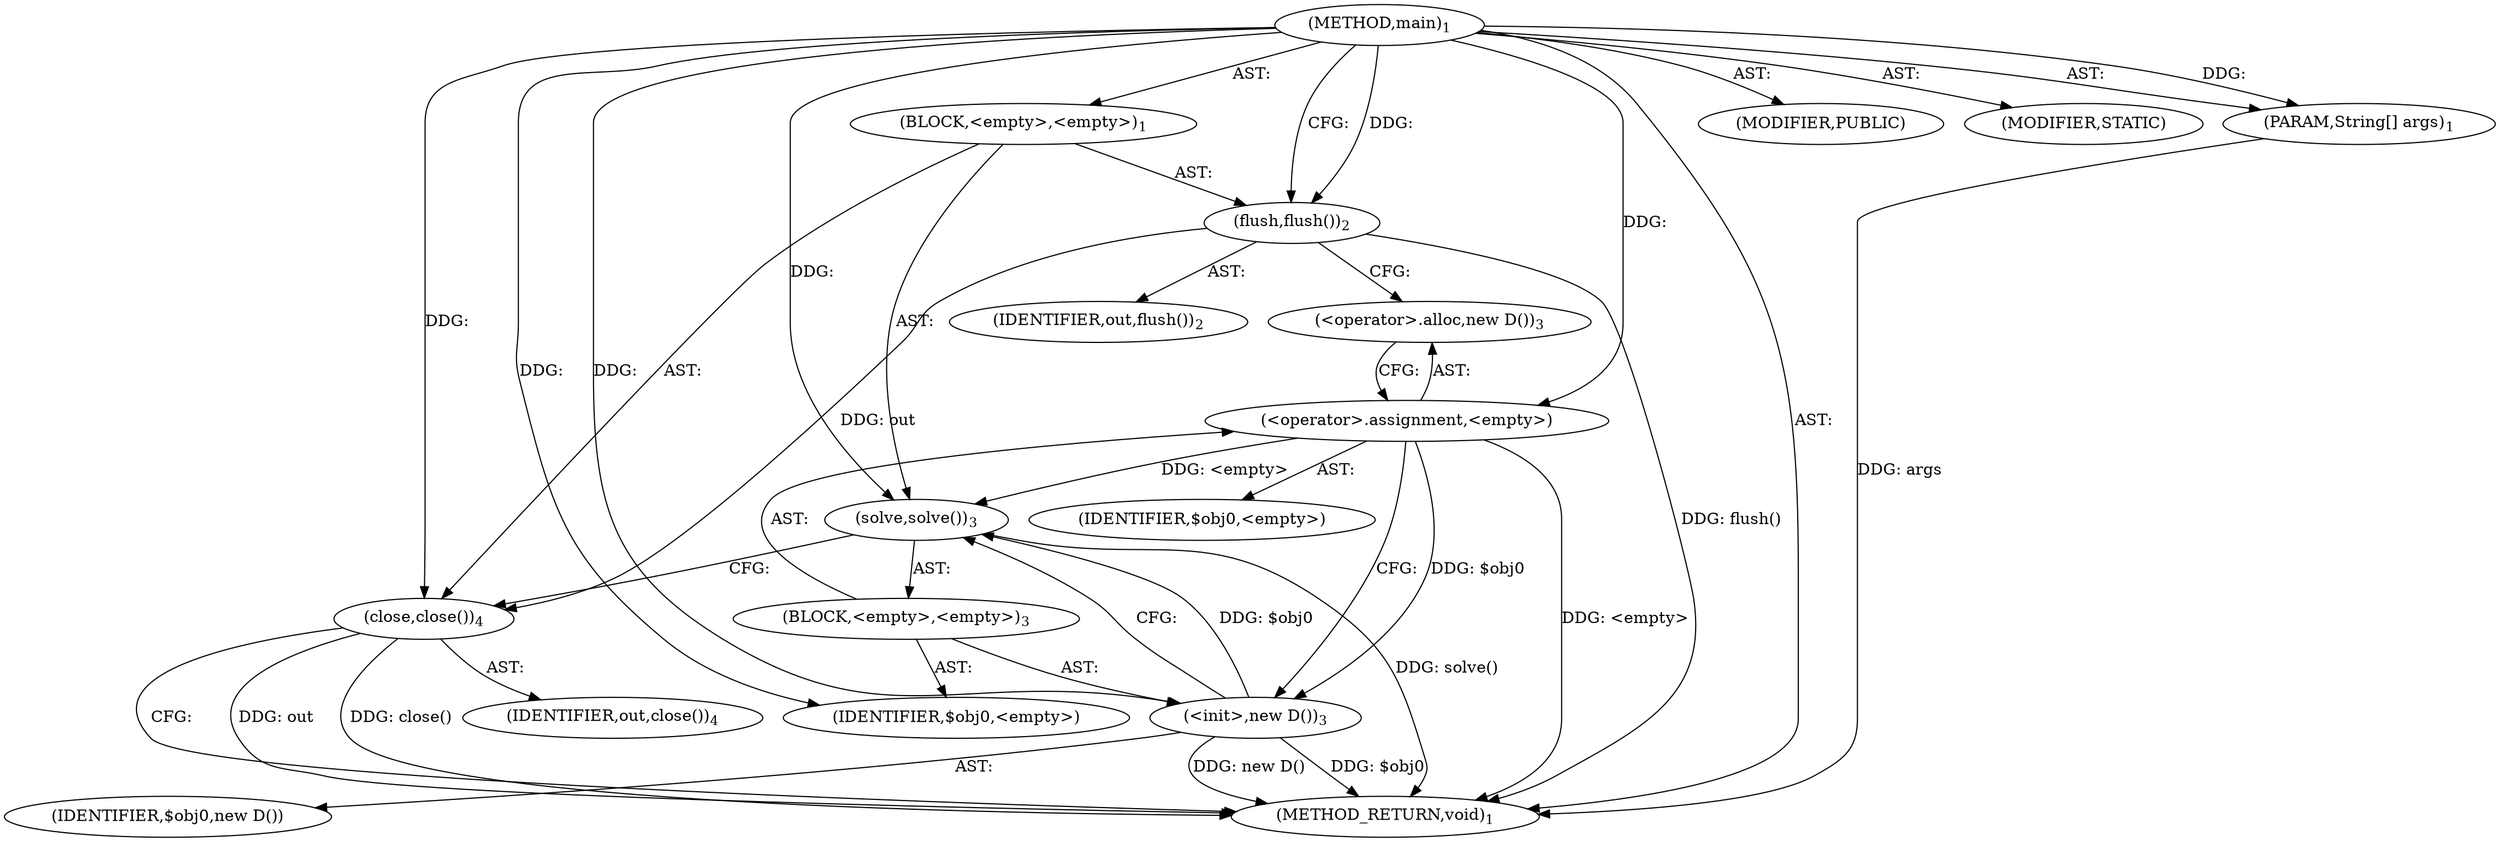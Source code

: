 digraph "main" {  
"17" [label = <(METHOD,main)<SUB>1</SUB>> ]
"18" [label = <(PARAM,String[] args)<SUB>1</SUB>> ]
"19" [label = <(BLOCK,&lt;empty&gt;,&lt;empty&gt;)<SUB>1</SUB>> ]
"20" [label = <(flush,flush())<SUB>2</SUB>> ]
"21" [label = <(IDENTIFIER,out,flush())<SUB>2</SUB>> ]
"22" [label = <(solve,solve())<SUB>3</SUB>> ]
"23" [label = <(BLOCK,&lt;empty&gt;,&lt;empty&gt;)<SUB>3</SUB>> ]
"24" [label = <(&lt;operator&gt;.assignment,&lt;empty&gt;)> ]
"25" [label = <(IDENTIFIER,$obj0,&lt;empty&gt;)> ]
"26" [label = <(&lt;operator&gt;.alloc,new D())<SUB>3</SUB>> ]
"27" [label = <(&lt;init&gt;,new D())<SUB>3</SUB>> ]
"28" [label = <(IDENTIFIER,$obj0,new D())> ]
"29" [label = <(IDENTIFIER,$obj0,&lt;empty&gt;)> ]
"30" [label = <(close,close())<SUB>4</SUB>> ]
"31" [label = <(IDENTIFIER,out,close())<SUB>4</SUB>> ]
"32" [label = <(MODIFIER,PUBLIC)> ]
"33" [label = <(MODIFIER,STATIC)> ]
"34" [label = <(METHOD_RETURN,void)<SUB>1</SUB>> ]
  "17" -> "18"  [ label = "AST: "] 
  "17" -> "19"  [ label = "AST: "] 
  "17" -> "32"  [ label = "AST: "] 
  "17" -> "33"  [ label = "AST: "] 
  "17" -> "34"  [ label = "AST: "] 
  "19" -> "20"  [ label = "AST: "] 
  "19" -> "22"  [ label = "AST: "] 
  "19" -> "30"  [ label = "AST: "] 
  "20" -> "21"  [ label = "AST: "] 
  "22" -> "23"  [ label = "AST: "] 
  "23" -> "24"  [ label = "AST: "] 
  "23" -> "27"  [ label = "AST: "] 
  "23" -> "29"  [ label = "AST: "] 
  "24" -> "25"  [ label = "AST: "] 
  "24" -> "26"  [ label = "AST: "] 
  "27" -> "28"  [ label = "AST: "] 
  "30" -> "31"  [ label = "AST: "] 
  "20" -> "26"  [ label = "CFG: "] 
  "22" -> "30"  [ label = "CFG: "] 
  "30" -> "34"  [ label = "CFG: "] 
  "24" -> "27"  [ label = "CFG: "] 
  "27" -> "22"  [ label = "CFG: "] 
  "26" -> "24"  [ label = "CFG: "] 
  "17" -> "20"  [ label = "CFG: "] 
  "18" -> "34"  [ label = "DDG: args"] 
  "20" -> "34"  [ label = "DDG: flush()"] 
  "24" -> "34"  [ label = "DDG: &lt;empty&gt;"] 
  "27" -> "34"  [ label = "DDG: $obj0"] 
  "27" -> "34"  [ label = "DDG: new D()"] 
  "22" -> "34"  [ label = "DDG: solve()"] 
  "30" -> "34"  [ label = "DDG: out"] 
  "30" -> "34"  [ label = "DDG: close()"] 
  "17" -> "18"  [ label = "DDG: "] 
  "17" -> "20"  [ label = "DDG: "] 
  "24" -> "22"  [ label = "DDG: &lt;empty&gt;"] 
  "27" -> "22"  [ label = "DDG: $obj0"] 
  "17" -> "22"  [ label = "DDG: "] 
  "20" -> "30"  [ label = "DDG: out"] 
  "17" -> "30"  [ label = "DDG: "] 
  "17" -> "24"  [ label = "DDG: "] 
  "17" -> "29"  [ label = "DDG: "] 
  "24" -> "27"  [ label = "DDG: $obj0"] 
  "17" -> "27"  [ label = "DDG: "] 
}
